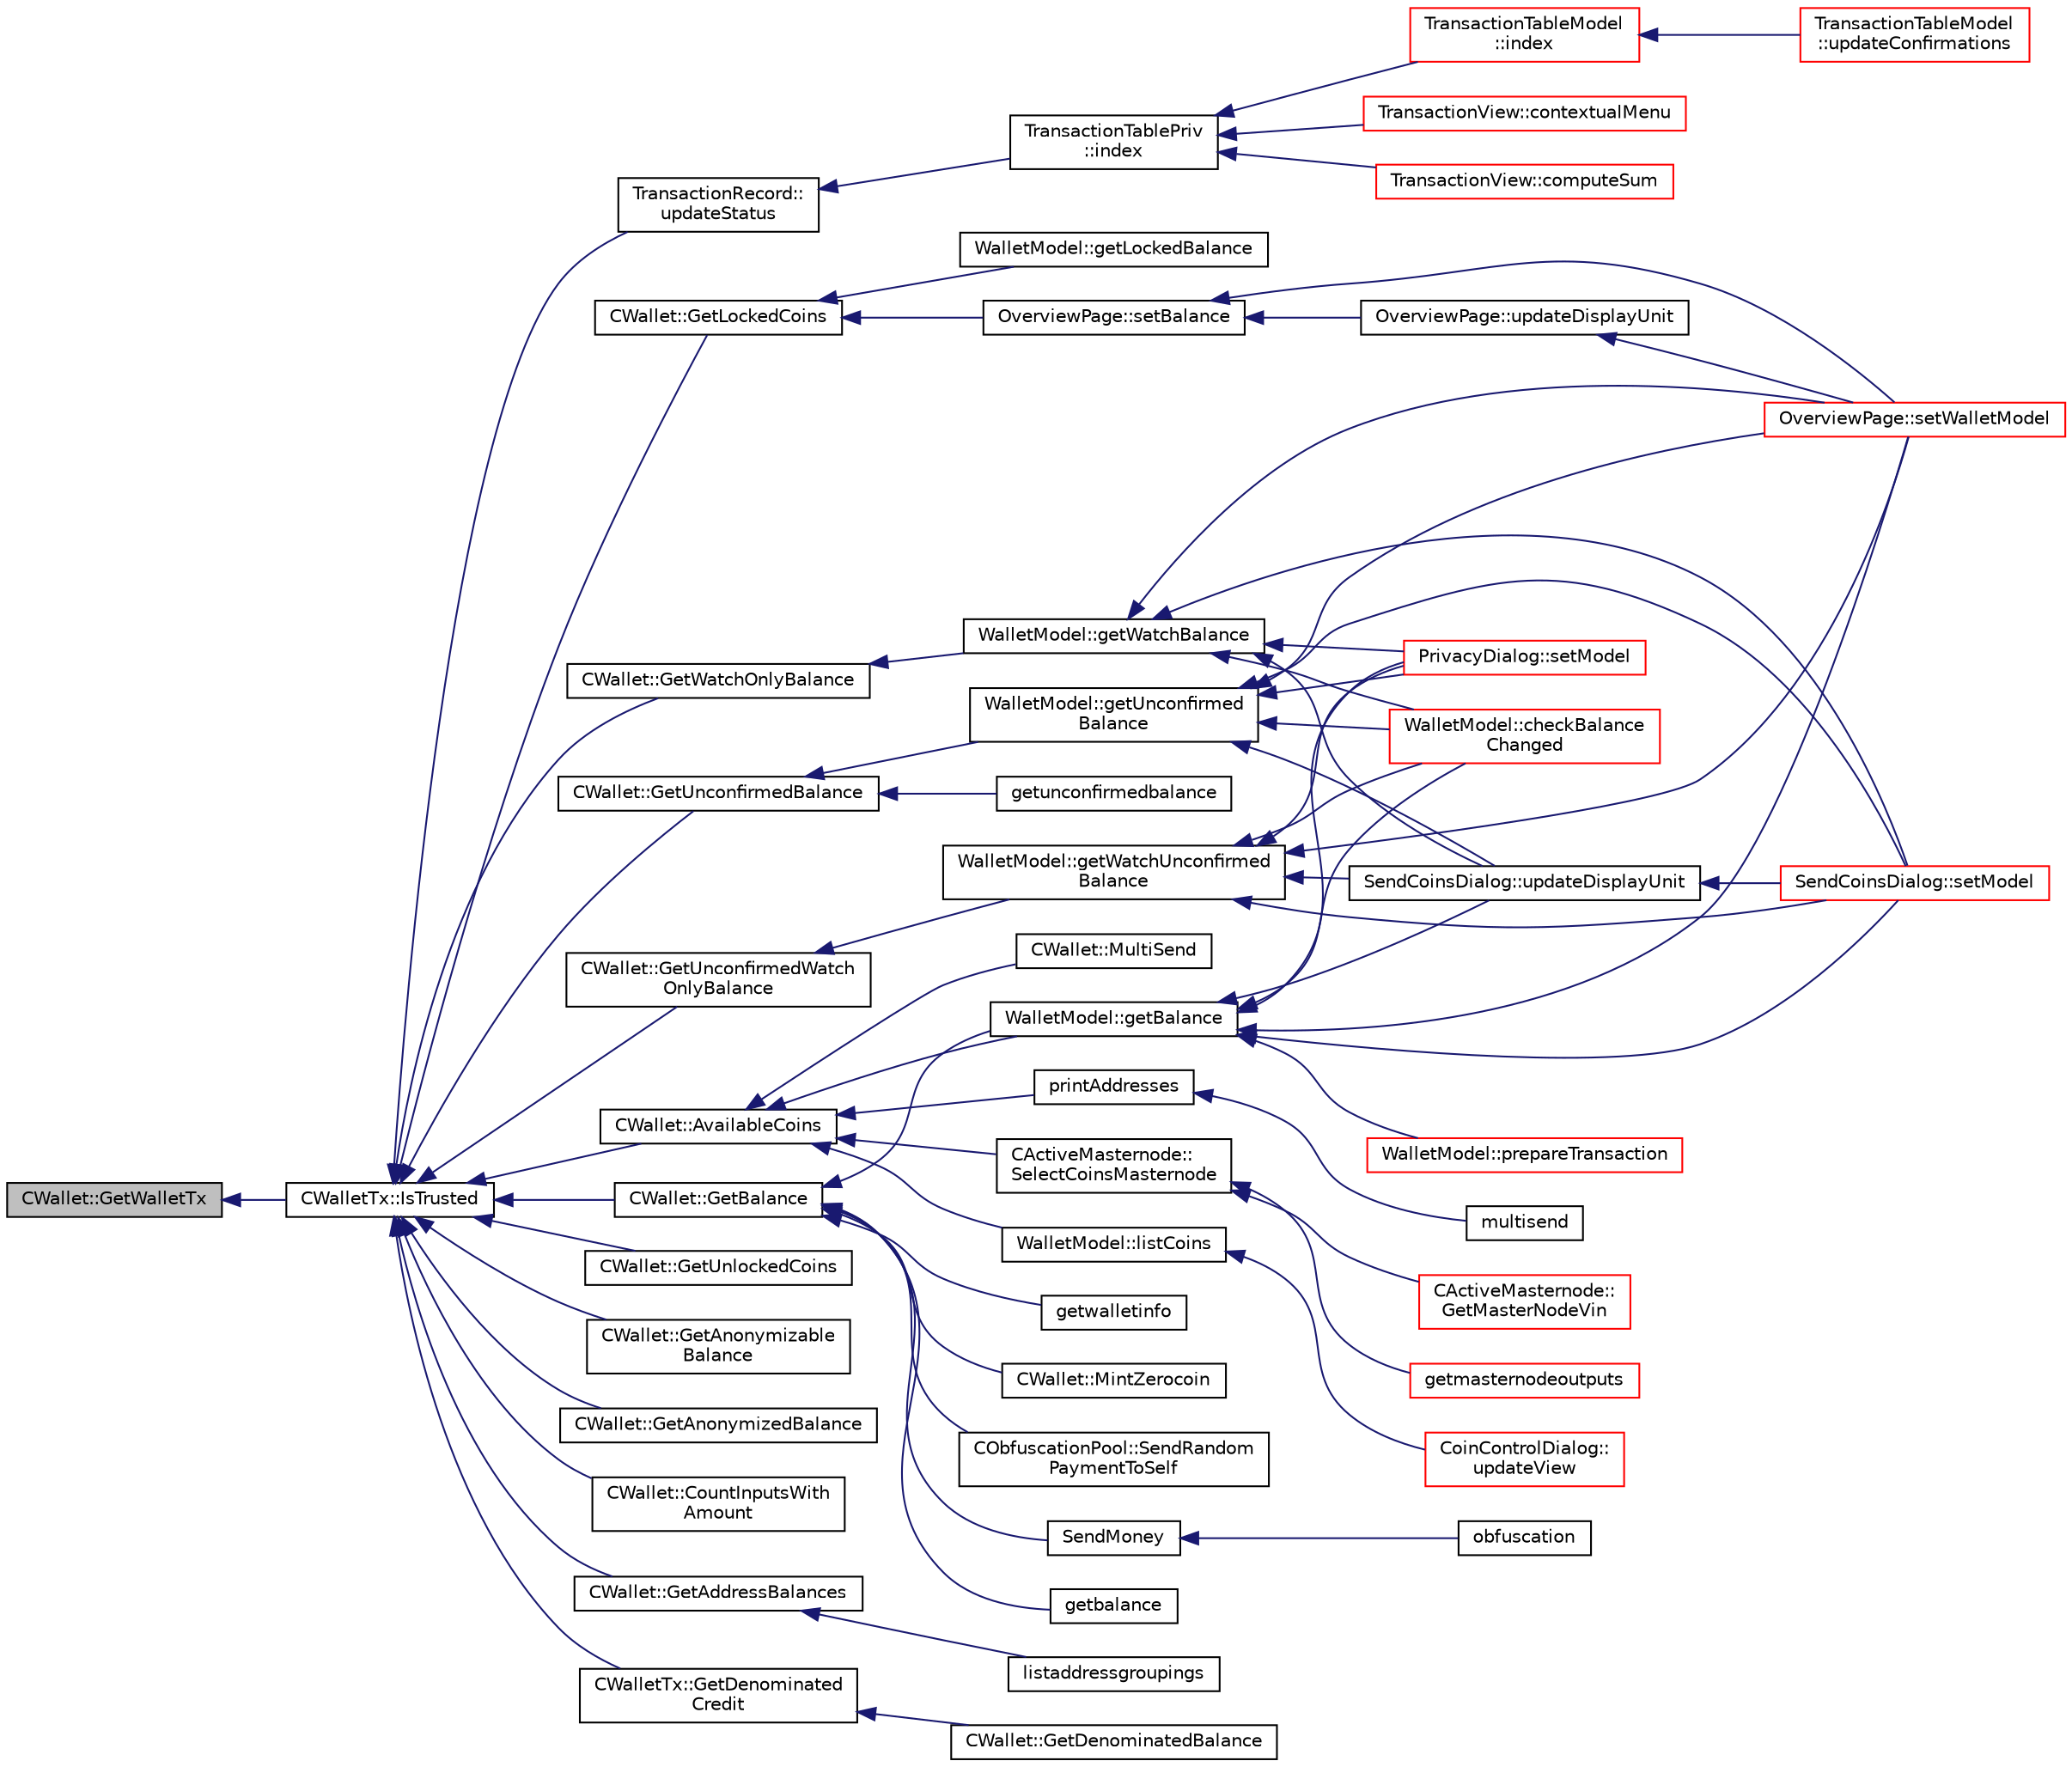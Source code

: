 digraph "CWallet::GetWalletTx"
{
  edge [fontname="Helvetica",fontsize="10",labelfontname="Helvetica",labelfontsize="10"];
  node [fontname="Helvetica",fontsize="10",shape=record];
  rankdir="LR";
  Node415 [label="CWallet::GetWalletTx",height=0.2,width=0.4,color="black", fillcolor="grey75", style="filled", fontcolor="black"];
  Node415 -> Node416 [dir="back",color="midnightblue",fontsize="10",style="solid",fontname="Helvetica"];
  Node416 [label="CWalletTx::IsTrusted",height=0.2,width=0.4,color="black", fillcolor="white", style="filled",URL="$class_c_wallet_tx.html#a71efb0d5b5def8ae00a1d74b8741bfcb"];
  Node416 -> Node417 [dir="back",color="midnightblue",fontsize="10",style="solid",fontname="Helvetica"];
  Node417 [label="TransactionRecord::\lupdateStatus",height=0.2,width=0.4,color="black", fillcolor="white", style="filled",URL="$class_transaction_record.html#a9b643dd885a790ae511705a1446556be",tooltip="Update status from core wallet tx. "];
  Node417 -> Node418 [dir="back",color="midnightblue",fontsize="10",style="solid",fontname="Helvetica"];
  Node418 [label="TransactionTablePriv\l::index",height=0.2,width=0.4,color="black", fillcolor="white", style="filled",URL="$class_transaction_table_priv.html#ac692aa6aa7820e80accc971c70e0fae5"];
  Node418 -> Node419 [dir="back",color="midnightblue",fontsize="10",style="solid",fontname="Helvetica"];
  Node419 [label="TransactionTableModel\l::index",height=0.2,width=0.4,color="red", fillcolor="white", style="filled",URL="$class_transaction_table_model.html#af3a9a49314f80268a77a704f7f028905"];
  Node419 -> Node420 [dir="back",color="midnightblue",fontsize="10",style="solid",fontname="Helvetica"];
  Node420 [label="TransactionTableModel\l::updateConfirmations",height=0.2,width=0.4,color="red", fillcolor="white", style="filled",URL="$class_transaction_table_model.html#a5899d9eda6465bfb16d2846b6459567e"];
  Node418 -> Node429 [dir="back",color="midnightblue",fontsize="10",style="solid",fontname="Helvetica"];
  Node429 [label="TransactionView::contextualMenu",height=0.2,width=0.4,color="red", fillcolor="white", style="filled",URL="$class_transaction_view.html#abe5793b86a4ea6f80a6d822ee878e646"];
  Node418 -> Node431 [dir="back",color="midnightblue",fontsize="10",style="solid",fontname="Helvetica"];
  Node431 [label="TransactionView::computeSum",height=0.2,width=0.4,color="red", fillcolor="white", style="filled",URL="$class_transaction_view.html#abb2ea48a61bb12a0dda9d63952adc50e",tooltip="Compute sum of all selected transactions. "];
  Node416 -> Node434 [dir="back",color="midnightblue",fontsize="10",style="solid",fontname="Helvetica"];
  Node434 [label="CWallet::GetBalance",height=0.2,width=0.4,color="black", fillcolor="white", style="filled",URL="$group___actions.html#gaa6522c2833bc0a84d216cf102b51ba05"];
  Node434 -> Node435 [dir="back",color="midnightblue",fontsize="10",style="solid",fontname="Helvetica"];
  Node435 [label="CObfuscationPool::SendRandom\lPaymentToSelf",height=0.2,width=0.4,color="black", fillcolor="white", style="filled",URL="$class_c_obfuscation_pool.html#affb5b52b4711d26bbe8b0278d7bb95e1",tooltip="Used for liquidity providers. "];
  Node434 -> Node436 [dir="back",color="midnightblue",fontsize="10",style="solid",fontname="Helvetica"];
  Node436 [label="WalletModel::getBalance",height=0.2,width=0.4,color="black", fillcolor="white", style="filled",URL="$class_wallet_model.html#a4d2cb225a19b89c64f4b5d81faf89beb"];
  Node436 -> Node437 [dir="back",color="midnightblue",fontsize="10",style="solid",fontname="Helvetica"];
  Node437 [label="OverviewPage::setWalletModel",height=0.2,width=0.4,color="red", fillcolor="white", style="filled",URL="$class_overview_page.html#a2ed52a3a87e9c74fee38fa873c9bc71f"];
  Node436 -> Node438 [dir="back",color="midnightblue",fontsize="10",style="solid",fontname="Helvetica"];
  Node438 [label="PrivacyDialog::setModel",height=0.2,width=0.4,color="red", fillcolor="white", style="filled",URL="$class_privacy_dialog.html#a7a2e2a84934e59ff1ff88de325036472"];
  Node436 -> Node439 [dir="back",color="midnightblue",fontsize="10",style="solid",fontname="Helvetica"];
  Node439 [label="SendCoinsDialog::setModel",height=0.2,width=0.4,color="red", fillcolor="white", style="filled",URL="$class_send_coins_dialog.html#a73a6c1b1850a334ee652ac167713a2aa"];
  Node436 -> Node440 [dir="back",color="midnightblue",fontsize="10",style="solid",fontname="Helvetica"];
  Node440 [label="SendCoinsDialog::updateDisplayUnit",height=0.2,width=0.4,color="black", fillcolor="white", style="filled",URL="$class_send_coins_dialog.html#a74815ad8502b126200b6fd2e59e9f042"];
  Node440 -> Node439 [dir="back",color="midnightblue",fontsize="10",style="solid",fontname="Helvetica"];
  Node436 -> Node441 [dir="back",color="midnightblue",fontsize="10",style="solid",fontname="Helvetica"];
  Node441 [label="WalletModel::checkBalance\lChanged",height=0.2,width=0.4,color="red", fillcolor="white", style="filled",URL="$class_wallet_model.html#adcc4eb8cd71cb4de223621866bb7fb7d"];
  Node436 -> Node442 [dir="back",color="midnightblue",fontsize="10",style="solid",fontname="Helvetica"];
  Node442 [label="WalletModel::prepareTransaction",height=0.2,width=0.4,color="red", fillcolor="white", style="filled",URL="$class_wallet_model.html#a8abc851901c7c7343ebfb5a8e5fc0154"];
  Node434 -> Node445 [dir="back",color="midnightblue",fontsize="10",style="solid",fontname="Helvetica"];
  Node445 [label="SendMoney",height=0.2,width=0.4,color="black", fillcolor="white", style="filled",URL="$rpcmasternode_8cpp.html#a49669702f73a24c1d1dc5a08d7c0785f"];
  Node445 -> Node446 [dir="back",color="midnightblue",fontsize="10",style="solid",fontname="Helvetica"];
  Node446 [label="obfuscation",height=0.2,width=0.4,color="black", fillcolor="white", style="filled",URL="$rpcmasternode_8cpp.html#a6cdbacc257b42445f0c6122a061af2ca"];
  Node434 -> Node447 [dir="back",color="midnightblue",fontsize="10",style="solid",fontname="Helvetica"];
  Node447 [label="getbalance",height=0.2,width=0.4,color="black", fillcolor="white", style="filled",URL="$rpcwallet_8cpp.html#a1fdcef480c78c033eb587bd442ec305f"];
  Node434 -> Node448 [dir="back",color="midnightblue",fontsize="10",style="solid",fontname="Helvetica"];
  Node448 [label="getwalletinfo",height=0.2,width=0.4,color="black", fillcolor="white", style="filled",URL="$rpcwallet_8cpp.html#a9401fef738a283075915e0ea0086fae9"];
  Node434 -> Node449 [dir="back",color="midnightblue",fontsize="10",style="solid",fontname="Helvetica"];
  Node449 [label="CWallet::MintZerocoin",height=0.2,width=0.4,color="black", fillcolor="white", style="filled",URL="$class_c_wallet.html#a1db492c8353aeb2c1f326c00d6d97bd3"];
  Node416 -> Node450 [dir="back",color="midnightblue",fontsize="10",style="solid",fontname="Helvetica"];
  Node450 [label="CWallet::GetUnlockedCoins",height=0.2,width=0.4,color="black", fillcolor="white", style="filled",URL="$group___actions.html#gac53ff383877722c629056bbefa74e846"];
  Node416 -> Node451 [dir="back",color="midnightblue",fontsize="10",style="solid",fontname="Helvetica"];
  Node451 [label="CWallet::GetLockedCoins",height=0.2,width=0.4,color="black", fillcolor="white", style="filled",URL="$group___actions.html#ga6e44b124ff5bb788fc9f54bb9a557a87"];
  Node451 -> Node452 [dir="back",color="midnightblue",fontsize="10",style="solid",fontname="Helvetica"];
  Node452 [label="OverviewPage::setBalance",height=0.2,width=0.4,color="black", fillcolor="white", style="filled",URL="$class_overview_page.html#a93fac198949a3e71a92a3f67ee5753a1"];
  Node452 -> Node437 [dir="back",color="midnightblue",fontsize="10",style="solid",fontname="Helvetica"];
  Node452 -> Node453 [dir="back",color="midnightblue",fontsize="10",style="solid",fontname="Helvetica"];
  Node453 [label="OverviewPage::updateDisplayUnit",height=0.2,width=0.4,color="black", fillcolor="white", style="filled",URL="$class_overview_page.html#a03f19b9afd9af4b72d9bba7b0c7cf900"];
  Node453 -> Node437 [dir="back",color="midnightblue",fontsize="10",style="solid",fontname="Helvetica"];
  Node451 -> Node454 [dir="back",color="midnightblue",fontsize="10",style="solid",fontname="Helvetica"];
  Node454 [label="WalletModel::getLockedBalance",height=0.2,width=0.4,color="black", fillcolor="white", style="filled",URL="$class_wallet_model.html#a0fccd88511bce41f226c1c41604347c3"];
  Node416 -> Node455 [dir="back",color="midnightblue",fontsize="10",style="solid",fontname="Helvetica"];
  Node455 [label="CWallet::GetAnonymizable\lBalance",height=0.2,width=0.4,color="black", fillcolor="white", style="filled",URL="$group___actions.html#ga173ba5fb0dee2879755682ec21ee57a7"];
  Node416 -> Node456 [dir="back",color="midnightblue",fontsize="10",style="solid",fontname="Helvetica"];
  Node456 [label="CWallet::GetAnonymizedBalance",height=0.2,width=0.4,color="black", fillcolor="white", style="filled",URL="$group___actions.html#gad71e805ab9614962a57cb931e91b4297"];
  Node416 -> Node457 [dir="back",color="midnightblue",fontsize="10",style="solid",fontname="Helvetica"];
  Node457 [label="CWallet::GetUnconfirmedBalance",height=0.2,width=0.4,color="black", fillcolor="white", style="filled",URL="$group___actions.html#ga6e6e1497535d499242c2f2a76d1cbe63"];
  Node457 -> Node458 [dir="back",color="midnightblue",fontsize="10",style="solid",fontname="Helvetica"];
  Node458 [label="WalletModel::getUnconfirmed\lBalance",height=0.2,width=0.4,color="black", fillcolor="white", style="filled",URL="$class_wallet_model.html#a5028f20a33e0d17942abeea537916736"];
  Node458 -> Node437 [dir="back",color="midnightblue",fontsize="10",style="solid",fontname="Helvetica"];
  Node458 -> Node438 [dir="back",color="midnightblue",fontsize="10",style="solid",fontname="Helvetica"];
  Node458 -> Node439 [dir="back",color="midnightblue",fontsize="10",style="solid",fontname="Helvetica"];
  Node458 -> Node440 [dir="back",color="midnightblue",fontsize="10",style="solid",fontname="Helvetica"];
  Node458 -> Node441 [dir="back",color="midnightblue",fontsize="10",style="solid",fontname="Helvetica"];
  Node457 -> Node459 [dir="back",color="midnightblue",fontsize="10",style="solid",fontname="Helvetica"];
  Node459 [label="getunconfirmedbalance",height=0.2,width=0.4,color="black", fillcolor="white", style="filled",URL="$rpcwallet_8cpp.html#a1f1b55cadcfbec4545b754b35d09032b"];
  Node416 -> Node460 [dir="back",color="midnightblue",fontsize="10",style="solid",fontname="Helvetica"];
  Node460 [label="CWallet::GetWatchOnlyBalance",height=0.2,width=0.4,color="black", fillcolor="white", style="filled",URL="$group___actions.html#ga92a58ebac7d7d398597657600db56611"];
  Node460 -> Node461 [dir="back",color="midnightblue",fontsize="10",style="solid",fontname="Helvetica"];
  Node461 [label="WalletModel::getWatchBalance",height=0.2,width=0.4,color="black", fillcolor="white", style="filled",URL="$class_wallet_model.html#a6d9050286d99bccb4a28a8d88f0ca5f8"];
  Node461 -> Node437 [dir="back",color="midnightblue",fontsize="10",style="solid",fontname="Helvetica"];
  Node461 -> Node438 [dir="back",color="midnightblue",fontsize="10",style="solid",fontname="Helvetica"];
  Node461 -> Node439 [dir="back",color="midnightblue",fontsize="10",style="solid",fontname="Helvetica"];
  Node461 -> Node440 [dir="back",color="midnightblue",fontsize="10",style="solid",fontname="Helvetica"];
  Node461 -> Node441 [dir="back",color="midnightblue",fontsize="10",style="solid",fontname="Helvetica"];
  Node416 -> Node462 [dir="back",color="midnightblue",fontsize="10",style="solid",fontname="Helvetica"];
  Node462 [label="CWallet::GetUnconfirmedWatch\lOnlyBalance",height=0.2,width=0.4,color="black", fillcolor="white", style="filled",URL="$group___actions.html#gab0c110f14f0429f9de594b2293837621"];
  Node462 -> Node463 [dir="back",color="midnightblue",fontsize="10",style="solid",fontname="Helvetica"];
  Node463 [label="WalletModel::getWatchUnconfirmed\lBalance",height=0.2,width=0.4,color="black", fillcolor="white", style="filled",URL="$class_wallet_model.html#a691b35afd9aff056e1398fd057691ff1"];
  Node463 -> Node437 [dir="back",color="midnightblue",fontsize="10",style="solid",fontname="Helvetica"];
  Node463 -> Node438 [dir="back",color="midnightblue",fontsize="10",style="solid",fontname="Helvetica"];
  Node463 -> Node439 [dir="back",color="midnightblue",fontsize="10",style="solid",fontname="Helvetica"];
  Node463 -> Node440 [dir="back",color="midnightblue",fontsize="10",style="solid",fontname="Helvetica"];
  Node463 -> Node441 [dir="back",color="midnightblue",fontsize="10",style="solid",fontname="Helvetica"];
  Node416 -> Node464 [dir="back",color="midnightblue",fontsize="10",style="solid",fontname="Helvetica"];
  Node464 [label="CWallet::AvailableCoins",height=0.2,width=0.4,color="black", fillcolor="white", style="filled",URL="$group___actions.html#ga8110e889be0f5915104e07bfe3839c68",tooltip="populate vCoins with vector of available COutputs. "];
  Node464 -> Node465 [dir="back",color="midnightblue",fontsize="10",style="solid",fontname="Helvetica"];
  Node465 [label="CActiveMasternode::\lSelectCoinsMasternode",height=0.2,width=0.4,color="black", fillcolor="white", style="filled",URL="$class_c_active_masternode.html#ac4fc5fb1681bf0a0f3d30e706fb0577a"];
  Node465 -> Node466 [dir="back",color="midnightblue",fontsize="10",style="solid",fontname="Helvetica"];
  Node466 [label="CActiveMasternode::\lGetMasterNodeVin",height=0.2,width=0.4,color="red", fillcolor="white", style="filled",URL="$class_c_active_masternode.html#adc93036b86ee9ef6abe5e0b783a51283",tooltip="Get 10000 DIV input that can be used for the Masternode. "];
  Node465 -> Node471 [dir="back",color="midnightblue",fontsize="10",style="solid",fontname="Helvetica"];
  Node471 [label="getmasternodeoutputs",height=0.2,width=0.4,color="red", fillcolor="white", style="filled",URL="$rpcmasternode_8cpp.html#ab5b7e62bb3fb0e2a7a325520273f3bf5"];
  Node464 -> Node436 [dir="back",color="midnightblue",fontsize="10",style="solid",fontname="Helvetica"];
  Node464 -> Node472 [dir="back",color="midnightblue",fontsize="10",style="solid",fontname="Helvetica"];
  Node472 [label="WalletModel::listCoins",height=0.2,width=0.4,color="black", fillcolor="white", style="filled",URL="$class_wallet_model.html#ae5ce26bba42701b45de766ef11cc9a47"];
  Node472 -> Node473 [dir="back",color="midnightblue",fontsize="10",style="solid",fontname="Helvetica"];
  Node473 [label="CoinControlDialog::\lupdateView",height=0.2,width=0.4,color="red", fillcolor="white", style="filled",URL="$class_coin_control_dialog.html#aadea33050e5c1efd5eae8d2fcfa721f9"];
  Node464 -> Node483 [dir="back",color="midnightblue",fontsize="10",style="solid",fontname="Helvetica"];
  Node483 [label="printAddresses",height=0.2,width=0.4,color="black", fillcolor="white", style="filled",URL="$rpcwallet_8cpp.html#a4360b9e906ccc9414a35fc6cdc1f4517"];
  Node483 -> Node484 [dir="back",color="midnightblue",fontsize="10",style="solid",fontname="Helvetica"];
  Node484 [label="multisend",height=0.2,width=0.4,color="black", fillcolor="white", style="filled",URL="$rpcwallet_8cpp.html#a6fa4654a100cc6506c8e050a4c85fdc2"];
  Node464 -> Node485 [dir="back",color="midnightblue",fontsize="10",style="solid",fontname="Helvetica"];
  Node485 [label="CWallet::MultiSend",height=0.2,width=0.4,color="black", fillcolor="white", style="filled",URL="$class_c_wallet.html#ace77e9b4ffcfdbc61a327d02168620a2"];
  Node416 -> Node486 [dir="back",color="midnightblue",fontsize="10",style="solid",fontname="Helvetica"];
  Node486 [label="CWallet::CountInputsWith\lAmount",height=0.2,width=0.4,color="black", fillcolor="white", style="filled",URL="$group___actions.html#ga6ab79abf1aba845254fe5969731ba2ad"];
  Node416 -> Node487 [dir="back",color="midnightblue",fontsize="10",style="solid",fontname="Helvetica"];
  Node487 [label="CWallet::GetAddressBalances",height=0.2,width=0.4,color="black", fillcolor="white", style="filled",URL="$group___actions.html#gadf2b4ac337ddb271555985cec82e43e6"];
  Node487 -> Node488 [dir="back",color="midnightblue",fontsize="10",style="solid",fontname="Helvetica"];
  Node488 [label="listaddressgroupings",height=0.2,width=0.4,color="black", fillcolor="white", style="filled",URL="$rpcwallet_8cpp.html#a6be618acd7a7b1fb454dacbf24294317"];
  Node416 -> Node489 [dir="back",color="midnightblue",fontsize="10",style="solid",fontname="Helvetica"];
  Node489 [label="CWalletTx::GetDenominated\lCredit",height=0.2,width=0.4,color="black", fillcolor="white", style="filled",URL="$class_c_wallet_tx.html#add56840ebbe56702eeddbfda1870d628"];
  Node489 -> Node490 [dir="back",color="midnightblue",fontsize="10",style="solid",fontname="Helvetica"];
  Node490 [label="CWallet::GetDenominatedBalance",height=0.2,width=0.4,color="black", fillcolor="white", style="filled",URL="$group___actions.html#ga3d9f78bd52a2bd03a9e79c1a84e76cd7"];
}
